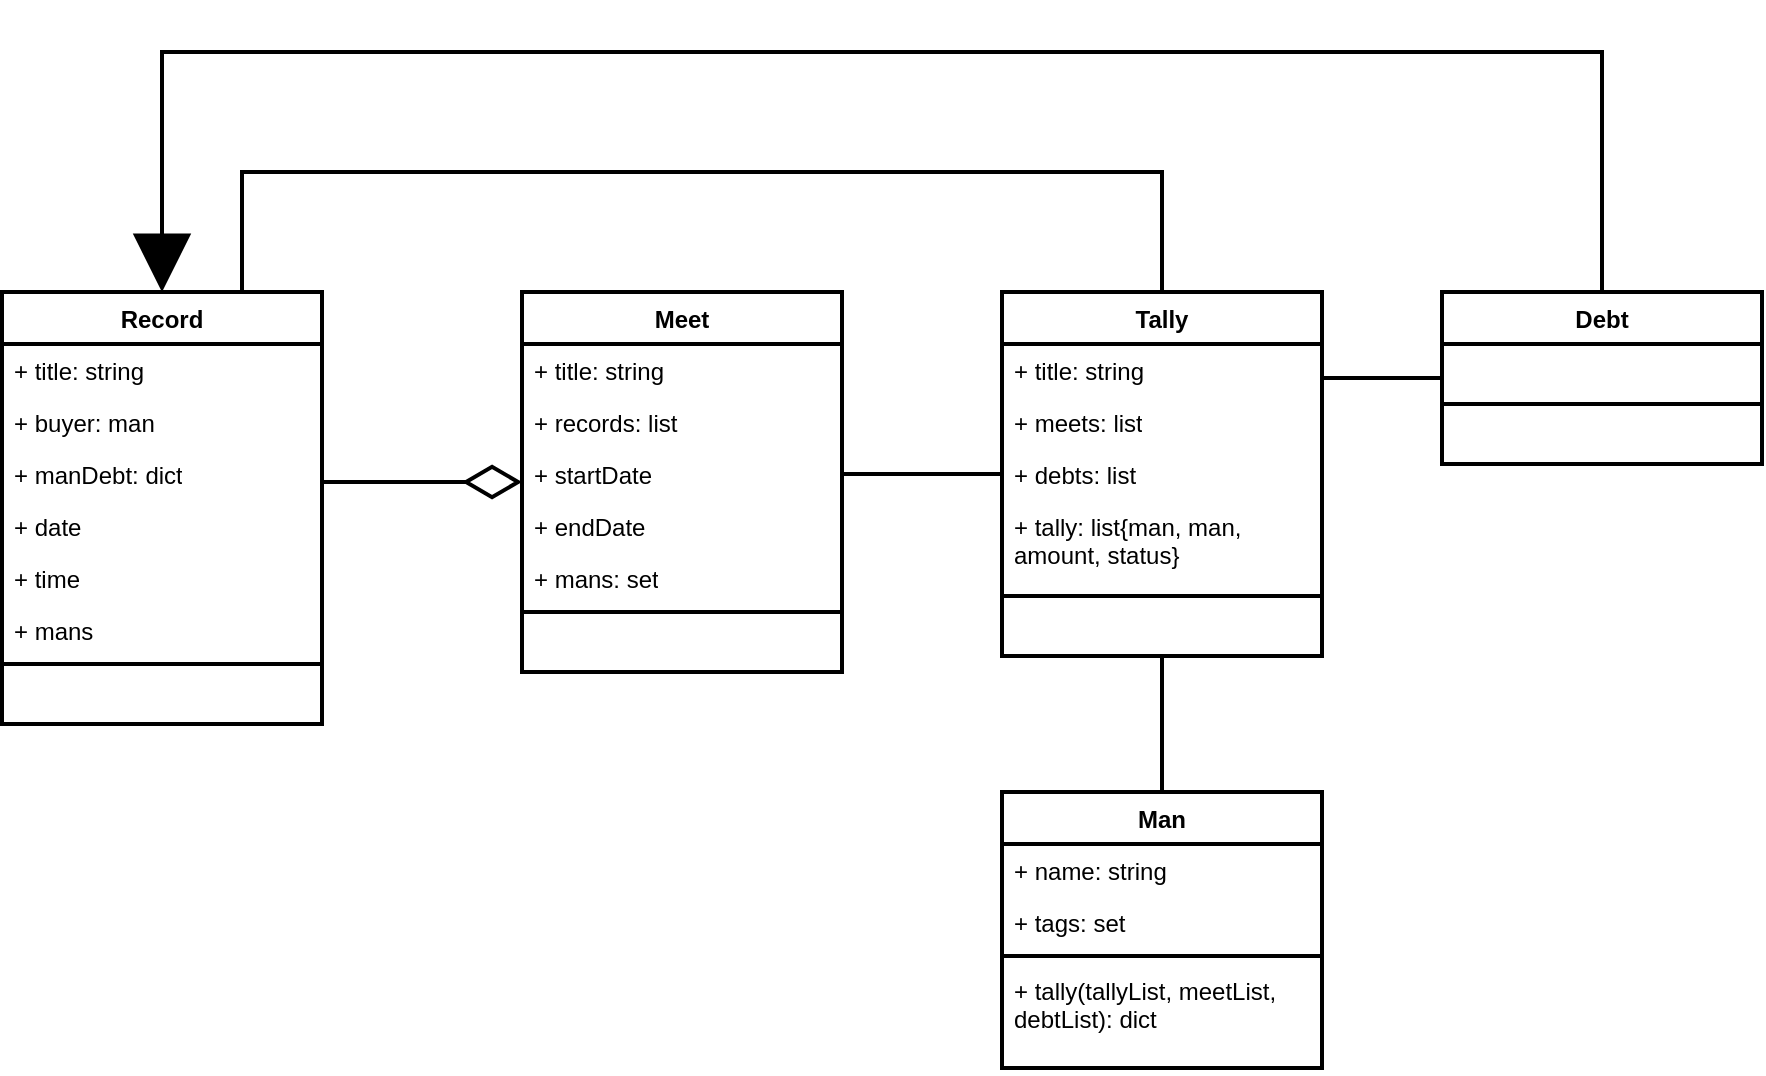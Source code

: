 <mxfile version="19.0.2" type="device" pages="14"><diagram id="4T6Qx-wtScjH6_ESnIt8" name="Class"><mxGraphModel dx="868" dy="565" grid="1" gridSize="10" guides="1" tooltips="1" connect="1" arrows="1" fold="1" page="1" pageScale="1" pageWidth="1600" pageHeight="900" math="0" shadow="0"><root><mxCell id="0"/><mxCell id="1" parent="0"/><mxCell id="9J95lg06q6y_v2_pdPVn-1" value="Meet" style="swimlane;fontStyle=1;align=center;verticalAlign=top;childLayout=stackLayout;horizontal=1;startSize=26;horizontalStack=0;resizeParent=1;resizeParentMax=0;resizeLast=0;collapsible=1;marginBottom=0;fontFamily=Helvetica;whiteSpace=wrap;html=1;textDirection=ltr;strokeWidth=2;" parent="1" vertex="1"><mxGeometry x="320" y="200" width="160" height="190" as="geometry"><mxRectangle x="320" y="200" width="50" height="26" as="alternateBounds"/></mxGeometry></mxCell><mxCell id="9J95lg06q6y_v2_pdPVn-2" value="+ title: string" style="text;strokeColor=none;fillColor=none;align=left;verticalAlign=top;spacingLeft=4;spacingRight=4;overflow=hidden;rotatable=0;points=[[0,0.5],[1,0.5]];portConstraint=eastwest;fontFamily=Helvetica;whiteSpace=wrap;html=1;textDirection=ltr;strokeWidth=2;" parent="9J95lg06q6y_v2_pdPVn-1" vertex="1"><mxGeometry y="26" width="160" height="26" as="geometry"/></mxCell><mxCell id="HGojNSoK4MnTlInBpyT0-1" value="+ records: list" style="text;strokeColor=none;fillColor=none;align=left;verticalAlign=top;spacingLeft=4;spacingRight=4;overflow=hidden;rotatable=0;points=[[0,0.5],[1,0.5]];portConstraint=eastwest;fontFamily=Helvetica;whiteSpace=wrap;html=1;textDirection=ltr;strokeWidth=2;" parent="9J95lg06q6y_v2_pdPVn-1" vertex="1"><mxGeometry y="52" width="160" height="26" as="geometry"/></mxCell><mxCell id="LS6yzW4jIFm7lbYqCCfd-2" value="+ startDate" style="text;strokeColor=none;fillColor=none;align=left;verticalAlign=top;spacingLeft=4;spacingRight=4;overflow=hidden;rotatable=0;points=[[0,0.5],[1,0.5]];portConstraint=eastwest;fontFamily=Helvetica;whiteSpace=wrap;html=1;textDirection=ltr;strokeWidth=2;" parent="9J95lg06q6y_v2_pdPVn-1" vertex="1"><mxGeometry y="78" width="160" height="26" as="geometry"/></mxCell><mxCell id="IwH9G--sSZdBDsgU5XFl-2" value="+ endDate" style="text;strokeColor=none;fillColor=none;align=left;verticalAlign=top;spacingLeft=4;spacingRight=4;overflow=hidden;rotatable=0;points=[[0,0.5],[1,0.5]];portConstraint=eastwest;fontFamily=Helvetica;whiteSpace=wrap;html=1;textDirection=ltr;strokeWidth=2;" parent="9J95lg06q6y_v2_pdPVn-1" vertex="1"><mxGeometry y="104" width="160" height="26" as="geometry"/></mxCell><mxCell id="2hxnXCwwG6qG9nBFox6X-2" value="+ mans: set" style="text;strokeColor=none;fillColor=none;align=left;verticalAlign=top;spacingLeft=4;spacingRight=4;overflow=hidden;rotatable=0;points=[[0,0.5],[1,0.5]];portConstraint=eastwest;fontFamily=Helvetica;whiteSpace=wrap;html=1;textDirection=ltr;strokeWidth=2;" parent="9J95lg06q6y_v2_pdPVn-1" vertex="1"><mxGeometry y="130" width="160" height="26" as="geometry"/></mxCell><mxCell id="9J95lg06q6y_v2_pdPVn-3" value="" style="line;strokeWidth=2;fillColor=none;align=left;verticalAlign=middle;spacingTop=-1;spacingLeft=3;spacingRight=3;rotatable=0;labelPosition=right;points=[];portConstraint=eastwest;fontFamily=Helvetica;whiteSpace=wrap;html=1;textDirection=ltr;" parent="9J95lg06q6y_v2_pdPVn-1" vertex="1"><mxGeometry y="156" width="160" height="8" as="geometry"/></mxCell><mxCell id="9J95lg06q6y_v2_pdPVn-4" value="&amp;nbsp;" style="text;strokeColor=none;fillColor=none;align=left;verticalAlign=top;spacingLeft=4;spacingRight=4;overflow=hidden;rotatable=0;points=[[0,0.5],[1,0.5]];portConstraint=eastwest;fontFamily=Helvetica;whiteSpace=wrap;html=1;textDirection=ltr;strokeWidth=2;" parent="9J95lg06q6y_v2_pdPVn-1" vertex="1"><mxGeometry y="164" width="160" height="26" as="geometry"/></mxCell><mxCell id="QO_T6V7bosyVfW9phwZE-1" value="Record" style="swimlane;fontStyle=1;align=center;verticalAlign=top;childLayout=stackLayout;horizontal=1;startSize=26;horizontalStack=0;resizeParent=1;resizeParentMax=0;resizeLast=0;collapsible=1;marginBottom=0;fontFamily=Helvetica;html=1;textDirection=ltr;whiteSpace=wrap;strokeWidth=2;" parent="1" vertex="1"><mxGeometry x="60" y="200" width="160" height="216" as="geometry"><mxRectangle x="60" y="200" width="60" height="26" as="alternateBounds"/></mxGeometry></mxCell><mxCell id="QO_T6V7bosyVfW9phwZE-8" value="+ title: string" style="text;strokeColor=none;fillColor=none;align=left;verticalAlign=top;spacingLeft=4;spacingRight=4;overflow=hidden;rotatable=0;points=[[0,0.5],[1,0.5]];portConstraint=eastwest;fontFamily=Helvetica;html=1;textDirection=ltr;strokeWidth=2;" parent="QO_T6V7bosyVfW9phwZE-1" vertex="1"><mxGeometry y="26" width="160" height="26" as="geometry"/></mxCell><mxCell id="QO_T6V7bosyVfW9phwZE-2" value="+ buyer: man" style="text;strokeColor=none;fillColor=none;align=left;verticalAlign=top;spacingLeft=4;spacingRight=4;overflow=hidden;rotatable=0;points=[[0,0.5],[1,0.5]];portConstraint=eastwest;fontFamily=Helvetica;html=1;textDirection=ltr;whiteSpace=wrap;strokeWidth=2;" parent="QO_T6V7bosyVfW9phwZE-1" vertex="1"><mxGeometry y="52" width="160" height="26" as="geometry"/></mxCell><mxCell id="4j_t8iHMWhw3kL6DcKqY-1" value="+ manDebt: dict" style="text;strokeColor=none;fillColor=none;align=left;verticalAlign=top;spacingLeft=4;spacingRight=4;overflow=hidden;rotatable=0;points=[[0,0.5],[1,0.5]];portConstraint=eastwest;fontFamily=Helvetica;html=1;textDirection=ltr;whiteSpace=wrap;strokeWidth=2;" parent="QO_T6V7bosyVfW9phwZE-1" vertex="1"><mxGeometry y="78" width="160" height="26" as="geometry"/></mxCell><mxCell id="LS6yzW4jIFm7lbYqCCfd-3" value="+ date" style="text;strokeColor=none;fillColor=none;align=left;verticalAlign=top;spacingLeft=4;spacingRight=4;overflow=hidden;rotatable=0;points=[[0,0.5],[1,0.5]];portConstraint=eastwest;fontFamily=Helvetica;html=1;textDirection=ltr;whiteSpace=wrap;strokeWidth=2;" parent="QO_T6V7bosyVfW9phwZE-1" vertex="1"><mxGeometry y="104" width="160" height="26" as="geometry"/></mxCell><mxCell id="Cxw4SdX-AgBzUH_DXQXt-1" value="+ time" style="text;strokeColor=none;fillColor=none;align=left;verticalAlign=top;spacingLeft=4;spacingRight=4;overflow=hidden;rotatable=0;points=[[0,0.5],[1,0.5]];portConstraint=eastwest;fontFamily=Helvetica;html=1;textDirection=ltr;whiteSpace=wrap;strokeWidth=2;" parent="QO_T6V7bosyVfW9phwZE-1" vertex="1"><mxGeometry y="130" width="160" height="26" as="geometry"/></mxCell><mxCell id="iCV0ceTDKYpAcZX4SgBr-1" value="+ mans" style="text;strokeColor=none;fillColor=none;align=left;verticalAlign=top;spacingLeft=4;spacingRight=4;overflow=hidden;rotatable=0;points=[[0,0.5],[1,0.5]];portConstraint=eastwest;" vertex="1" parent="QO_T6V7bosyVfW9phwZE-1"><mxGeometry y="156" width="160" height="26" as="geometry"/></mxCell><mxCell id="QO_T6V7bosyVfW9phwZE-3" value="" style="line;strokeWidth=2;fillColor=none;align=left;verticalAlign=middle;spacingTop=-1;spacingLeft=3;spacingRight=3;rotatable=0;labelPosition=right;points=[];portConstraint=eastwest;fontFamily=Helvetica;html=1;textDirection=ltr;whiteSpace=wrap;" parent="QO_T6V7bosyVfW9phwZE-1" vertex="1"><mxGeometry y="182" width="160" height="8" as="geometry"/></mxCell><mxCell id="QO_T6V7bosyVfW9phwZE-4" value="&amp;nbsp;" style="text;strokeColor=none;fillColor=none;align=left;verticalAlign=top;spacingLeft=4;spacingRight=4;overflow=hidden;rotatable=0;points=[[0,0.5],[1,0.5]];portConstraint=eastwest;fontFamily=Helvetica;html=1;textDirection=ltr;whiteSpace=wrap;strokeWidth=2;" parent="QO_T6V7bosyVfW9phwZE-1" vertex="1"><mxGeometry y="190" width="160" height="26" as="geometry"/></mxCell><mxCell id="FvFrXQOI5lQGW-bMzbu6-1" value="" style="endArrow=diamondThin;endFill=0;endSize=24;html=1;rounded=0;fontFamily=Helvetica;edgeStyle=elbowEdgeStyle;elbow=vertical;strokeWidth=2;textDirection=ltr;" parent="1" source="QO_T6V7bosyVfW9phwZE-1" target="9J95lg06q6y_v2_pdPVn-1" edge="1"><mxGeometry width="160" relative="1" as="geometry"><mxPoint x="270" y="310" as="sourcePoint"/><mxPoint x="430" y="310" as="targetPoint"/></mxGeometry></mxCell><mxCell id="JflkCdbrze0NJoCXtwlN-1" value="Man" style="swimlane;fontStyle=1;align=center;verticalAlign=top;childLayout=stackLayout;horizontal=1;startSize=26;horizontalStack=0;resizeParent=1;resizeParentMax=0;resizeLast=0;collapsible=1;marginBottom=0;fontFamily=Helvetica;whiteSpace=wrap;html=1;textDirection=ltr;strokeWidth=2;" parent="1" vertex="1"><mxGeometry x="560" y="450" width="160" height="138" as="geometry"/></mxCell><mxCell id="JflkCdbrze0NJoCXtwlN-2" value="+ name: string" style="text;strokeColor=none;fillColor=none;align=left;verticalAlign=top;spacingLeft=4;spacingRight=4;overflow=hidden;rotatable=0;points=[[0,0.5],[1,0.5]];portConstraint=eastwest;fontFamily=Helvetica;whiteSpace=wrap;html=1;textDirection=ltr;strokeWidth=2;" parent="JflkCdbrze0NJoCXtwlN-1" vertex="1"><mxGeometry y="26" width="160" height="26" as="geometry"/></mxCell><mxCell id="tNA0zJ4Klvq2J7Brlvu--3" value="+ tags: set" style="text;strokeColor=none;fillColor=none;align=left;verticalAlign=top;spacingLeft=4;spacingRight=4;overflow=hidden;rotatable=0;points=[[0,0.5],[1,0.5]];portConstraint=eastwest;fontFamily=Helvetica;whiteSpace=wrap;html=1;textDirection=ltr;strokeWidth=2;" parent="JflkCdbrze0NJoCXtwlN-1" vertex="1"><mxGeometry y="52" width="160" height="26" as="geometry"/></mxCell><mxCell id="JflkCdbrze0NJoCXtwlN-6" value="" style="line;strokeWidth=2;fillColor=none;align=left;verticalAlign=middle;spacingTop=-1;spacingLeft=3;spacingRight=3;rotatable=0;labelPosition=right;points=[];portConstraint=eastwest;fontFamily=Helvetica;whiteSpace=wrap;html=1;textDirection=ltr;" parent="JflkCdbrze0NJoCXtwlN-1" vertex="1"><mxGeometry y="78" width="160" height="8" as="geometry"/></mxCell><mxCell id="2hxnXCwwG6qG9nBFox6X-3" value="+ tally(tallyList, meetList, debtList): dict" style="text;strokeColor=none;fillColor=none;align=left;verticalAlign=top;spacingLeft=4;spacingRight=4;overflow=hidden;rotatable=0;points=[[0,0.5],[1,0.5]];portConstraint=eastwest;fontFamily=Helvetica;whiteSpace=wrap;html=1;textDirection=ltr;strokeWidth=2;" parent="JflkCdbrze0NJoCXtwlN-1" vertex="1"><mxGeometry y="86" width="160" height="52" as="geometry"/></mxCell><mxCell id="XkUdTfxs_8ICoehmaXOQ-5" value="Tally" style="swimlane;fontStyle=1;align=center;verticalAlign=top;childLayout=stackLayout;horizontal=1;startSize=26;horizontalStack=0;resizeParent=1;resizeParentMax=0;resizeLast=0;collapsible=1;marginBottom=0;fontFamily=Helvetica;whiteSpace=wrap;html=1;textDirection=ltr;strokeWidth=2;" parent="1" vertex="1"><mxGeometry x="560" y="200" width="160" height="182" as="geometry"/></mxCell><mxCell id="hx1fHmhbPg47-HBzkTgy-1" value="+ title: string" style="text;strokeColor=none;fillColor=none;align=left;verticalAlign=top;spacingLeft=4;spacingRight=4;overflow=hidden;rotatable=0;points=[[0,0.5],[1,0.5]];portConstraint=eastwest;fontFamily=Helvetica;whiteSpace=wrap;html=1;textDirection=ltr;strokeWidth=2;" parent="XkUdTfxs_8ICoehmaXOQ-5" vertex="1"><mxGeometry y="26" width="160" height="26" as="geometry"/></mxCell><mxCell id="XkUdTfxs_8ICoehmaXOQ-6" value="+ meets: list" style="text;strokeColor=none;fillColor=none;align=left;verticalAlign=top;spacingLeft=4;spacingRight=4;overflow=hidden;rotatable=0;points=[[0,0.5],[1,0.5]];portConstraint=eastwest;fontFamily=Helvetica;whiteSpace=wrap;html=1;textDirection=ltr;strokeWidth=2;" parent="XkUdTfxs_8ICoehmaXOQ-5" vertex="1"><mxGeometry y="52" width="160" height="26" as="geometry"/></mxCell><mxCell id="QGnrNYpFhvPj-k4tJDQj-1" value="+ debts: list" style="text;strokeColor=none;fillColor=none;align=left;verticalAlign=top;spacingLeft=4;spacingRight=4;overflow=hidden;rotatable=0;points=[[0,0.5],[1,0.5]];portConstraint=eastwest;fontFamily=Helvetica;whiteSpace=wrap;html=1;textDirection=ltr;strokeWidth=2;" parent="XkUdTfxs_8ICoehmaXOQ-5" vertex="1"><mxGeometry y="78" width="160" height="26" as="geometry"/></mxCell><mxCell id="tNA0zJ4Klvq2J7Brlvu--5" value="+ tally: list{man, man, amount, status}" style="text;strokeColor=none;fillColor=none;align=left;verticalAlign=top;spacingLeft=4;spacingRight=4;overflow=hidden;rotatable=0;points=[[0,0.5],[1,0.5]];portConstraint=eastwest;fontFamily=Helvetica;whiteSpace=wrap;html=1;textDirection=ltr;strokeWidth=2;" parent="XkUdTfxs_8ICoehmaXOQ-5" vertex="1"><mxGeometry y="104" width="160" height="44" as="geometry"/></mxCell><mxCell id="XkUdTfxs_8ICoehmaXOQ-7" value="" style="line;strokeWidth=2;fillColor=none;align=left;verticalAlign=middle;spacingTop=-1;spacingLeft=3;spacingRight=3;rotatable=0;labelPosition=right;points=[];portConstraint=eastwest;fontFamily=Helvetica;whiteSpace=wrap;html=1;textDirection=ltr;" parent="XkUdTfxs_8ICoehmaXOQ-5" vertex="1"><mxGeometry y="148" width="160" height="8" as="geometry"/></mxCell><mxCell id="XkUdTfxs_8ICoehmaXOQ-8" value="&amp;nbsp;" style="text;strokeColor=none;fillColor=none;align=left;verticalAlign=top;spacingLeft=4;spacingRight=4;overflow=hidden;rotatable=0;points=[[0,0.5],[1,0.5]];portConstraint=eastwest;fontFamily=Helvetica;whiteSpace=wrap;html=1;textDirection=ltr;strokeWidth=2;" parent="XkUdTfxs_8ICoehmaXOQ-5" vertex="1"><mxGeometry y="156" width="160" height="26" as="geometry"/></mxCell><mxCell id="XkUdTfxs_8ICoehmaXOQ-10" value="" style="endArrow=none;endFill=0;endSize=24;html=1;rounded=0;fontFamily=Helvetica;edgeStyle=elbowEdgeStyle;elbow=vertical;strokeWidth=2;textDirection=ltr;" parent="1" source="9J95lg06q6y_v2_pdPVn-1" target="XkUdTfxs_8ICoehmaXOQ-5" edge="1"><mxGeometry width="160" relative="1" as="geometry"><mxPoint x="230" y="319" as="sourcePoint"/><mxPoint x="330" y="319" as="targetPoint"/></mxGeometry></mxCell><mxCell id="Q_F-Im4N4Iieibtgr1UT-1" value="" style="endArrow=none;endFill=0;endSize=24;html=1;rounded=0;fontFamily=Helvetica;edgeStyle=elbowEdgeStyle;strokeWidth=2;elbow=vertical;textDirection=ltr;" parent="1" source="JflkCdbrze0NJoCXtwlN-1" target="XkUdTfxs_8ICoehmaXOQ-5" edge="1"><mxGeometry width="160" relative="1" as="geometry"><mxPoint x="430" y="500" as="sourcePoint"/><mxPoint x="410" y="428" as="targetPoint"/></mxGeometry></mxCell><mxCell id="6Utf6zcdDqORYC0_zEli-1" value="Debt" style="swimlane;fontStyle=1;align=center;verticalAlign=top;childLayout=stackLayout;horizontal=1;startSize=26;horizontalStack=0;resizeParent=1;resizeParentMax=0;resizeLast=0;collapsible=1;marginBottom=0;fontFamily=Helvetica;whiteSpace=wrap;html=1;textDirection=ltr;strokeWidth=2;" parent="1" vertex="1"><mxGeometry x="780" y="200" width="160" height="86" as="geometry"/></mxCell><mxCell id="HV8dFVkEvb4g5wMT38Be-1" value="&amp;nbsp;" style="text;strokeColor=none;fillColor=none;align=left;verticalAlign=top;spacingLeft=4;spacingRight=4;overflow=hidden;rotatable=0;points=[[0,0.5],[1,0.5]];portConstraint=eastwest;fontFamily=Helvetica;whiteSpace=wrap;html=1;textDirection=ltr;strokeWidth=2;" parent="6Utf6zcdDqORYC0_zEli-1" vertex="1"><mxGeometry y="26" width="160" height="26" as="geometry"/></mxCell><mxCell id="6Utf6zcdDqORYC0_zEli-6" value="" style="line;strokeWidth=2;fillColor=none;align=left;verticalAlign=middle;spacingTop=-1;spacingLeft=3;spacingRight=3;rotatable=0;labelPosition=right;points=[];portConstraint=eastwest;fontFamily=Helvetica;whiteSpace=wrap;html=1;textDirection=ltr;" parent="6Utf6zcdDqORYC0_zEli-1" vertex="1"><mxGeometry y="52" width="160" height="8" as="geometry"/></mxCell><mxCell id="6Utf6zcdDqORYC0_zEli-7" value="&amp;nbsp;" style="text;strokeColor=none;fillColor=none;align=left;verticalAlign=top;spacingLeft=4;spacingRight=4;overflow=hidden;rotatable=0;points=[[0,0.5],[1,0.5]];portConstraint=eastwest;fontFamily=Helvetica;whiteSpace=wrap;html=1;textDirection=ltr;strokeWidth=2;" parent="6Utf6zcdDqORYC0_zEli-1" vertex="1"><mxGeometry y="60" width="160" height="26" as="geometry"/></mxCell><mxCell id="6Utf6zcdDqORYC0_zEli-8" value="" style="endArrow=none;endFill=0;endSize=24;html=1;rounded=0;fontFamily=Helvetica;edgeStyle=elbowEdgeStyle;elbow=vertical;strokeWidth=2;textDirection=ltr;" parent="1" source="XkUdTfxs_8ICoehmaXOQ-5" target="6Utf6zcdDqORYC0_zEli-1" edge="1"><mxGeometry width="160" relative="1" as="geometry"><mxPoint x="490" y="300" as="sourcePoint"/><mxPoint x="570" y="300" as="targetPoint"/></mxGeometry></mxCell><mxCell id="iCV0ceTDKYpAcZX4SgBr-3" value="" style="endArrow=block;endFill=1;endSize=24;html=1;rounded=0;fontFamily=Helvetica;edgeStyle=elbowEdgeStyle;strokeWidth=2;textDirection=ltr;elbow=vertical;" edge="1" parent="1" source="6Utf6zcdDqORYC0_zEli-1" target="QO_T6V7bosyVfW9phwZE-1"><mxGeometry width="160" relative="1" as="geometry"><mxPoint x="490" y="301" as="sourcePoint"/><mxPoint x="570" y="301" as="targetPoint"/><Array as="points"><mxPoint x="490" y="80"/></Array></mxGeometry></mxCell><mxCell id="iCV0ceTDKYpAcZX4SgBr-5" value="" style="endArrow=none;endFill=0;endSize=24;html=1;rounded=0;fontFamily=Helvetica;strokeWidth=2;textDirection=ltr;edgeStyle=elbowEdgeStyle;elbow=vertical;exitX=0.75;exitY=0;exitDx=0;exitDy=0;" edge="1" parent="1" source="QO_T6V7bosyVfW9phwZE-1" target="XkUdTfxs_8ICoehmaXOQ-5"><mxGeometry width="160" relative="1" as="geometry"><mxPoint x="490" y="301" as="sourcePoint"/><mxPoint x="570" y="301" as="targetPoint"/><Array as="points"><mxPoint x="410" y="140"/></Array></mxGeometry></mxCell></root></mxGraphModel></diagram><diagram id="DA6oN5n09qjSnOvmNzZF" name="Object"><mxGraphModel dx="868" dy="565" grid="1" gridSize="10" guides="1" tooltips="1" connect="1" arrows="1" fold="1" page="1" pageScale="1" pageWidth="1169" pageHeight="827" math="0" shadow="0"><root><mxCell id="0"/><mxCell id="1" parent="0"/><mxCell id="kJcHmTFMecuN-BqKWHep-1" value="&lt;p style=&quot;margin:0px;margin-top:4px;text-align:center;text-decoration:underline;&quot;&gt;&lt;b&gt;shahrdari:Meet&lt;/b&gt;&lt;/p&gt;&lt;hr&gt;&lt;p style=&quot;margin: 0px 0px 0px 8px;&quot;&gt;title = shahrdari&lt;/p&gt;&lt;p style=&quot;margin: 0px 0px 0px 8px;&quot;&gt;records = [iceCream, pizza]&lt;/p&gt;&lt;p style=&quot;margin: 0px 0px 0px 8px;&quot;&gt;mans = {Erfan, AmirReza, Ali}&lt;/p&gt;&lt;p style=&quot;margin: 0px 0px 0px 8px;&quot;&gt;startDate = 1400/1/1&lt;/p&gt;&lt;p style=&quot;margin: 0px 0px 0px 8px;&quot;&gt;endDate = 1400/1/1&lt;/p&gt;" style="verticalAlign=top;align=left;overflow=fill;fontSize=12;fontFamily=Vazirmatn;html=1;textDirection=ltr;whiteSpace=wrap;strokeWidth=2;" parent="1" vertex="1"><mxGeometry x="260" y="380" width="160" height="130" as="geometry"/></mxCell><mxCell id="l-R4aR6JaFxf66zTxcR5-1" value="&lt;p style=&quot;margin:0px;margin-top:4px;text-align:center;text-decoration:underline;&quot;&gt;&lt;b&gt;iceCream:Record&lt;/b&gt;&lt;/p&gt;&lt;hr&gt;&lt;p style=&quot;margin:0px;margin-left:8px;&quot;&gt;title = ice cream&lt;/p&gt;&lt;p style=&quot;margin:0px;margin-left:8px;&quot;&gt;buyer = Erfan&lt;/p&gt;&lt;p style=&quot;margin:0px;margin-left:8px;&quot;&gt;manDebt = {AmirReza: 2000, Ali: 1000}&lt;/p&gt;&lt;p style=&quot;margin:0px;margin-left:8px;&quot;&gt;date = 1400/1/1&lt;/p&gt;&lt;p style=&quot;margin:0px;margin-left:8px;&quot;&gt;time = 18:00&lt;/p&gt;" style="verticalAlign=top;align=left;overflow=fill;fontSize=12;fontFamily=Vazirmatn;html=1;textDirection=ltr;whiteSpace=wrap;strokeWidth=2;" parent="1" vertex="1"><mxGeometry x="10" y="10" width="160" height="130" as="geometry"/></mxCell><mxCell id="dJx3QLQKphKfXcEvB5iJ-1" value="" style="endArrow=diamondThin;endFill=0;endSize=24;html=1;rounded=0;fontFamily=Vazirmatn;edgeStyle=elbowEdgeStyle;textDirection=ltr;strokeWidth=2;" parent="1" source="l-R4aR6JaFxf66zTxcR5-1" target="kJcHmTFMecuN-BqKWHep-1" edge="1"><mxGeometry width="160" relative="1" as="geometry"><mxPoint x="330" y="270" as="sourcePoint"/><mxPoint x="220" y="270" as="targetPoint"/></mxGeometry></mxCell><mxCell id="f-JygApvAU5tZOd8U85W-1" value="&lt;p style=&quot;margin:0px;margin-top:4px;text-align:center;text-decoration:underline;&quot;&gt;&lt;b&gt;pizza:Record&lt;/b&gt;&lt;/p&gt;&lt;hr&gt;&lt;p style=&quot;margin:0px;margin-left:8px;&quot;&gt;title = pizza&lt;/p&gt;&lt;p style=&quot;margin:0px;margin-left:8px;&quot;&gt;buyer = Ali&lt;/p&gt;&lt;p style=&quot;margin:0px;margin-left:8px;&quot;&gt;&lt;span style=&quot;background-color: initial;&quot;&gt;manDebt = {AmirReza: 2000, Erfan: 1000}&lt;/span&gt;&lt;br&gt;&lt;/p&gt;&lt;p style=&quot;margin:0px;margin-left:8px;&quot;&gt;&lt;span style=&quot;background-color: initial;&quot;&gt;date = 1400/1/1&lt;/span&gt;&lt;/p&gt;&lt;p style=&quot;margin:0px;margin-left:8px;&quot;&gt;&lt;span style=&quot;background-color: initial;&quot;&gt;time = 18:00&lt;/span&gt;&lt;/p&gt;" style="verticalAlign=top;align=left;overflow=fill;fontSize=12;fontFamily=Vazirmatn;html=1;textDirection=ltr;whiteSpace=wrap;strokeWidth=2;" parent="1" vertex="1"><mxGeometry x="10" y="150" width="160" height="130" as="geometry"/></mxCell><mxCell id="f-JygApvAU5tZOd8U85W-2" value="" style="endArrow=diamondThin;endFill=0;endSize=24;html=1;rounded=0;fontFamily=Vazirmatn;edgeStyle=elbowEdgeStyle;textDirection=ltr;strokeWidth=2;" parent="1" source="f-JygApvAU5tZOd8U85W-1" target="kJcHmTFMecuN-BqKWHep-1" edge="1"><mxGeometry width="160" relative="1" as="geometry"><mxPoint x="340" y="280" as="sourcePoint"/><mxPoint x="240" y="215" as="targetPoint"/></mxGeometry></mxCell><mxCell id="FNcU9ptjb-5WCzwzvSab-1" value="&lt;p style=&quot;margin: 4px 0px 0px; text-align: center;&quot;&gt;&lt;b&gt;&lt;u&gt;omelette:Meet&lt;/u&gt;&lt;/b&gt;&lt;br&gt;&lt;/p&gt;&lt;hr&gt;&lt;p style=&quot;margin: 0px 0px 0px 8px;&quot;&gt;title = Dinner omelette&lt;/p&gt;&lt;p style=&quot;margin: 0px 0px 0px 8px;&quot;&gt;records = [onion, tomato, soda]&lt;/p&gt;&lt;p style=&quot;margin: 0px 0px 0px 8px;&quot;&gt;mans = {Ali, Mohamad, Erfan, Navid}&lt;/p&gt;&lt;p style=&quot;margin: 0px 0px 0px 8px;&quot;&gt;startDate = 1400/1/1&lt;/p&gt;&lt;p style=&quot;margin: 0px 0px 0px 8px;&quot;&gt;endDate = 1400/1/1&lt;/p&gt;" style="verticalAlign=top;align=left;overflow=fill;fontSize=12;fontFamily=Vazirmatn;html=1;textDirection=ltr;whiteSpace=wrap;strokeWidth=2;" parent="1" vertex="1"><mxGeometry x="490" y="220" width="160" height="140" as="geometry"/></mxCell><mxCell id="FNcU9ptjb-5WCzwzvSab-2" value="&lt;p style=&quot;margin:0px;margin-top:4px;text-align:center;text-decoration:underline;&quot;&gt;&lt;b&gt;tomato:Record&lt;/b&gt;&lt;/p&gt;&lt;hr&gt;&lt;p style=&quot;margin:0px;margin-left:8px;&quot;&gt;title = tomato&lt;/p&gt;&lt;p style=&quot;margin:0px;margin-left:8px;&quot;&gt;buyer = Erfan&lt;/p&gt;&lt;p style=&quot;margin:0px;margin-left:8px;&quot;&gt;manDebt = {Navid: 2000, Ali: 2000, Mohamad: 2000&lt;/p&gt;&lt;p style=&quot;margin:0px;margin-left:8px;&quot;&gt;date = 1400/1/1&lt;/p&gt;&lt;p style=&quot;margin:0px;margin-left:8px;&quot;&gt;time = 18:00&lt;/p&gt;" style="verticalAlign=top;align=left;overflow=fill;fontSize=12;fontFamily=Vazirmatn;html=1;textDirection=ltr;whiteSpace=wrap;strokeWidth=2;fillColor=#a20025;fontColor=#ffffff;strokeColor=#6F0000;" parent="1" vertex="1"><mxGeometry x="690" y="10" width="160" height="140" as="geometry"/></mxCell><mxCell id="FNcU9ptjb-5WCzwzvSab-3" value="" style="endArrow=diamondThin;endFill=0;endSize=24;html=1;rounded=0;fontFamily=Vazirmatn;edgeStyle=elbowEdgeStyle;elbow=vertical;textDirection=ltr;strokeWidth=2;" parent="1" source="FNcU9ptjb-5WCzwzvSab-2" target="FNcU9ptjb-5WCzwzvSab-1" edge="1"><mxGeometry width="160" relative="1" as="geometry"><mxPoint x="759" y="270" as="sourcePoint"/><mxPoint x="649" y="270" as="targetPoint"/></mxGeometry></mxCell><mxCell id="FNcU9ptjb-5WCzwzvSab-4" value="&lt;p style=&quot;margin:0px;margin-top:4px;text-align:center;text-decoration:underline;&quot;&gt;&lt;b&gt;onion:Record&lt;/b&gt;&lt;/p&gt;&lt;hr&gt;&lt;p style=&quot;margin:0px;margin-left:8px;&quot;&gt;title = onion&lt;/p&gt;&lt;p style=&quot;margin:0px;margin-left:8px;&quot;&gt;buyer = Ali&lt;/p&gt;&lt;p style=&quot;margin:0px;margin-left:8px;&quot;&gt;manDebt = {Mohamad: 5000, Erfan: 5000, Navid: 5000}&lt;/p&gt;&lt;p style=&quot;margin:0px;margin-left:8px;&quot;&gt;date = 1400/1/1&lt;/p&gt;&lt;p style=&quot;margin:0px;margin-left:8px;&quot;&gt;time = 18:00&lt;/p&gt;" style="verticalAlign=top;align=left;overflow=fill;fontSize=12;fontFamily=Vazirmatn;html=1;textDirection=ltr;whiteSpace=wrap;strokeWidth=2;fillColor=#a20025;fontColor=#ffffff;strokeColor=#6F0000;" parent="1" vertex="1"><mxGeometry x="490" y="10" width="160" height="140" as="geometry"/></mxCell><mxCell id="FNcU9ptjb-5WCzwzvSab-5" value="" style="endArrow=diamondThin;endFill=0;endSize=24;html=1;rounded=0;fontFamily=Vazirmatn;edgeStyle=elbowEdgeStyle;textDirection=ltr;strokeWidth=2;elbow=vertical;" parent="1" source="FNcU9ptjb-5WCzwzvSab-4" target="FNcU9ptjb-5WCzwzvSab-1" edge="1"><mxGeometry width="160" relative="1" as="geometry"><mxPoint x="769" y="280" as="sourcePoint"/><mxPoint x="669" y="215" as="targetPoint"/></mxGeometry></mxCell><mxCell id="FNcU9ptjb-5WCzwzvSab-8" value="&lt;p style=&quot;margin:0px;margin-top:4px;text-align:center;text-decoration:underline;&quot;&gt;&lt;b&gt;soda:Record&lt;/b&gt;&lt;/p&gt;&lt;hr&gt;&lt;p style=&quot;margin:0px;margin-left:8px;&quot;&gt;&lt;span style=&quot;background-color: initial;&quot;&gt;title = soda&lt;/span&gt;&lt;/p&gt;&lt;p style=&quot;margin:0px;margin-left:8px;&quot;&gt;&lt;span style=&quot;background-color: initial;&quot;&gt;buyer = Navid&lt;/span&gt;&lt;br&gt;&lt;/p&gt;&lt;p style=&quot;margin:0px;margin-left:8px;&quot;&gt;&lt;span style=&quot;background-color: initial;&quot;&gt;manDebt = {Erfan: 5000, Mohamad: 100}&lt;/span&gt;&lt;/p&gt;&lt;p style=&quot;margin:0px;margin-left:8px;&quot;&gt;date = 1400/1/1&lt;/p&gt;&lt;p style=&quot;margin:0px;margin-left:8px;&quot;&gt;time = 18:00&lt;/p&gt;" style="verticalAlign=top;align=left;overflow=fill;fontSize=12;fontFamily=Vazirmatn;html=1;textDirection=ltr;whiteSpace=wrap;strokeWidth=2;" parent="1" vertex="1"><mxGeometry x="890" y="10" width="160" height="140" as="geometry"/></mxCell><mxCell id="FNcU9ptjb-5WCzwzvSab-9" value="" style="endArrow=diamondThin;endFill=0;endSize=24;html=1;rounded=0;fontFamily=Vazirmatn;edgeStyle=elbowEdgeStyle;elbow=vertical;textDirection=ltr;strokeWidth=2;" parent="1" source="FNcU9ptjb-5WCzwzvSab-8" target="FNcU9ptjb-5WCzwzvSab-1" edge="1"><mxGeometry width="160" relative="1" as="geometry"><mxPoint x="1189" y="270" as="sourcePoint"/><mxPoint x="1089" y="220" as="targetPoint"/></mxGeometry></mxCell><mxCell id="Aim79TPAuNG3X3ARqFIN-1" value="&lt;p style=&quot;margin:0px;margin-top:4px;text-align:center;text-decoration:underline;&quot;&gt;&lt;b&gt;birthday:Tally&lt;/b&gt;&lt;/p&gt;&lt;hr&gt;&lt;p style=&quot;margin: 0px 0px 0px 8px;&quot;&gt;title = birthday&lt;/p&gt;&lt;p style=&quot;margin: 0px 0px 0px 8px;&quot;&gt;meets = [shahrdari, omelette]&lt;/p&gt;&lt;p style=&quot;margin: 0px 0px 0px 8px;&quot;&gt;debts = [rent]&lt;/p&gt;&lt;p style=&quot;margin: 0px 0px 0px 8px;&quot;&gt;tally = [{Erfan, Ali, 10000, paid}, {Navid, Erfan, 2000, not paid}]&lt;/p&gt;" style="verticalAlign=top;align=left;overflow=fill;fontSize=12;fontFamily=Vazirmatn;html=1;textDirection=ltr;whiteSpace=wrap;strokeWidth=2;" parent="1" vertex="1"><mxGeometry x="465" y="380" width="210" height="154" as="geometry"/></mxCell><mxCell id="EohOl2OcEbTtg17hrlN6-1" value="" style="endArrow=none;endFill=0;endSize=24;html=1;rounded=0;fontFamily=Vazirmatn;edgeStyle=elbowEdgeStyle;textDirection=ltr;strokeWidth=2;elbow=vertical;" parent="1" source="kJcHmTFMecuN-BqKWHep-1" target="Aim79TPAuNG3X3ARqFIN-1" edge="1"><mxGeometry width="160" relative="1" as="geometry"><mxPoint x="510" y="290" as="sourcePoint"/><mxPoint x="710" y="350" as="targetPoint"/></mxGeometry></mxCell><mxCell id="EohOl2OcEbTtg17hrlN6-2" value="" style="endArrow=none;endFill=0;endSize=24;html=1;rounded=0;fontFamily=Vazirmatn;edgeStyle=elbowEdgeStyle;textDirection=ltr;strokeWidth=2;elbow=vertical;" parent="1" source="FNcU9ptjb-5WCzwzvSab-1" target="Aim79TPAuNG3X3ARqFIN-1" edge="1"><mxGeometry width="160" relative="1" as="geometry"><mxPoint x="350" y="330" as="sourcePoint"/><mxPoint x="575" y="424" as="targetPoint"/></mxGeometry></mxCell><mxCell id="noBFMKKaESCp0vQ-3k4j-1" value="&lt;p style=&quot;margin:0px;margin-top:4px;text-align:center;text-decoration:underline;&quot;&gt;&lt;b&gt;erfan:Man&lt;/b&gt;&lt;/p&gt;&lt;hr&gt;&lt;p style=&quot;margin:0px;margin-left:8px;&quot;&gt;firstName = Erfan&lt;/p&gt;&lt;p style=&quot;margin:0px;margin-left:8px;&quot;&gt;lastName = Moharamzadeh&lt;/p&gt;" style="verticalAlign=top;align=left;overflow=fill;fontSize=12;fontFamily=Vazirmatn;html=1;textDirection=ltr;whiteSpace=wrap;strokeWidth=2;" parent="1" vertex="1"><mxGeometry x="170" y="600" width="130" height="80" as="geometry"/></mxCell><mxCell id="WSpH5hp2iCFh_yLAFOBw-1" value="&lt;p style=&quot;margin:0px;margin-top:4px;text-align:center;text-decoration:underline;&quot;&gt;&lt;b&gt;amirReza:Man&lt;/b&gt;&lt;/p&gt;&lt;hr&gt;&lt;p style=&quot;margin:0px;margin-left:8px;&quot;&gt;firstName = Amir Reza&lt;/p&gt;&lt;p style=&quot;margin:0px;margin-left:8px;&quot;&gt;lastName = Smith&lt;/p&gt;" style="verticalAlign=top;align=left;overflow=fill;fontSize=12;fontFamily=Vazirmatn;html=1;textDirection=ltr;whiteSpace=wrap;strokeWidth=2;" parent="1" vertex="1"><mxGeometry x="310" y="600" width="130" height="80" as="geometry"/></mxCell><mxCell id="WSpH5hp2iCFh_yLAFOBw-2" value="&lt;p style=&quot;margin:0px;margin-top:4px;text-align:center;text-decoration:underline;&quot;&gt;&lt;b&gt;ali:Man&lt;/b&gt;&lt;/p&gt;&lt;hr&gt;&lt;p style=&quot;margin:0px;margin-left:8px;&quot;&gt;firstName = Ali&lt;/p&gt;&lt;p style=&quot;margin:0px;margin-left:8px;&quot;&gt;lastName = Smith&lt;/p&gt;" style="verticalAlign=top;align=left;overflow=fill;fontSize=12;fontFamily=Vazirmatn;html=1;textDirection=ltr;whiteSpace=wrap;strokeWidth=2;" parent="1" vertex="1"><mxGeometry x="30" y="600" width="130" height="80" as="geometry"/></mxCell><mxCell id="GJPy4I3QXJcLxcZHxFTQ-1" value="" style="endArrow=none;endFill=0;endSize=24;html=1;rounded=0;fontFamily=Vazirmatn;edgeStyle=elbowEdgeStyle;textDirection=ltr;strokeWidth=2;elbow=vertical;" parent="1" source="Aim79TPAuNG3X3ARqFIN-1" target="noBFMKKaESCp0vQ-3k4j-1" edge="1"><mxGeometry width="160" relative="1" as="geometry"><mxPoint x="430" y="484" as="sourcePoint"/><mxPoint x="475" y="484" as="targetPoint"/></mxGeometry></mxCell><mxCell id="GJPy4I3QXJcLxcZHxFTQ-2" value="" style="endArrow=none;endFill=0;endSize=24;html=1;rounded=0;fontFamily=Vazirmatn;edgeStyle=elbowEdgeStyle;textDirection=ltr;strokeWidth=2;elbow=vertical;" parent="1" source="Aim79TPAuNG3X3ARqFIN-1" target="WSpH5hp2iCFh_yLAFOBw-1" edge="1"><mxGeometry width="160" relative="1" as="geometry"><mxPoint x="350" y="544" as="sourcePoint"/><mxPoint x="265" y="630" as="targetPoint"/></mxGeometry></mxCell><mxCell id="GJPy4I3QXJcLxcZHxFTQ-3" value="" style="endArrow=none;endFill=0;endSize=24;html=1;rounded=0;fontFamily=Vazirmatn;edgeStyle=elbowEdgeStyle;textDirection=ltr;strokeWidth=2;elbow=vertical;" parent="1" source="Aim79TPAuNG3X3ARqFIN-1" target="WSpH5hp2iCFh_yLAFOBw-2" edge="1"><mxGeometry width="160" relative="1" as="geometry"><mxPoint x="350" y="544" as="sourcePoint"/><mxPoint x="425" y="630" as="targetPoint"/></mxGeometry></mxCell><mxCell id="oYohokc6ql34e62ifd7G-1" value="" style="endArrow=none;endFill=0;endSize=24;html=1;rounded=0;fontFamily=Vazirmatn;edgeStyle=elbowEdgeStyle;textDirection=ltr;strokeWidth=2;elbow=vertical;" parent="1" source="Aim79TPAuNG3X3ARqFIN-1" target="oYohokc6ql34e62ifd7G-2" edge="1"><mxGeometry width="160" relative="1" as="geometry"><mxPoint x="820" y="544" as="sourcePoint"/><mxPoint x="515" y="640" as="targetPoint"/></mxGeometry></mxCell><mxCell id="oYohokc6ql34e62ifd7G-2" value="&lt;p style=&quot;margin:0px;margin-top:4px;text-align:center;text-decoration:underline;&quot;&gt;&lt;b&gt;mohamad:Man&lt;/b&gt;&lt;/p&gt;&lt;hr&gt;&lt;p style=&quot;margin:0px;margin-left:8px;&quot;&gt;firstName = Mohamad&lt;/p&gt;&lt;p style=&quot;margin:0px;margin-left:8px;&quot;&gt;lastName = Smith&lt;/p&gt;" style="verticalAlign=top;align=left;overflow=fill;fontSize=12;fontFamily=Vazirmatn;html=1;textDirection=ltr;whiteSpace=wrap;strokeWidth=2;" parent="1" vertex="1"><mxGeometry x="450" y="600" width="130" height="80" as="geometry"/></mxCell><mxCell id="oYohokc6ql34e62ifd7G-3" value="" style="endArrow=none;endFill=0;endSize=24;html=1;rounded=0;fontFamily=Vazirmatn;edgeStyle=elbowEdgeStyle;textDirection=ltr;strokeWidth=2;elbow=vertical;" parent="1" source="Aim79TPAuNG3X3ARqFIN-1" target="oYohokc6ql34e62ifd7G-4" edge="1"><mxGeometry width="160" relative="1" as="geometry"><mxPoint x="710" y="534" as="sourcePoint"/><mxPoint x="655" y="640" as="targetPoint"/></mxGeometry></mxCell><mxCell id="oYohokc6ql34e62ifd7G-4" value="&lt;p style=&quot;margin:0px;margin-top:4px;text-align:center;text-decoration:underline;&quot;&gt;&lt;b&gt;navid:Mad&lt;/b&gt;&lt;/p&gt;&lt;hr&gt;&lt;p style=&quot;margin:0px;margin-left:8px;&quot;&gt;firstName = Navid&lt;/p&gt;&lt;p style=&quot;margin:0px;margin-left:8px;&quot;&gt;lastName = Smith&lt;/p&gt;" style="verticalAlign=top;align=left;overflow=fill;fontSize=12;fontFamily=Vazirmatn;html=1;textDirection=ltr;whiteSpace=wrap;strokeWidth=2;" parent="1" vertex="1"><mxGeometry x="590" y="600" width="130" height="80" as="geometry"/></mxCell><mxCell id="199toIkRuhrj0dVRB1Q4-1" value="&lt;p style=&quot;margin:0px;margin-top:4px;text-align:center;text-decoration:underline;&quot;&gt;&lt;b&gt;rent:Debt&lt;/b&gt;&lt;/p&gt;&lt;hr&gt;&lt;p style=&quot;margin:0px;margin-left:8px;&quot;&gt;title = rent&lt;/p&gt;&lt;p style=&quot;margin:0px;margin-left:8px;&quot;&gt;debtor = Erfan&lt;/p&gt;&lt;p style=&quot;margin:0px;margin-left:8px;&quot;&gt;creditor = Ali&lt;/p&gt;&lt;p style=&quot;margin:0px;margin-left:8px;&quot;&gt;amount = 1000&lt;/p&gt;" style="verticalAlign=top;align=left;overflow=fill;fontSize=12;fontFamily=Vazirmatn;html=1;textDirection=ltr;whiteSpace=wrap;strokeWidth=2;" parent="1" vertex="1"><mxGeometry x="730" y="390" width="130" height="100" as="geometry"/></mxCell><mxCell id="G8NcuNp0MKQlvDgw_TZP-1" value="" style="endArrow=none;endFill=0;endSize=24;html=1;rounded=0;fontFamily=Vazirmatn;edgeStyle=elbowEdgeStyle;textDirection=ltr;strokeWidth=2;elbow=vertical;" parent="1" source="Aim79TPAuNG3X3ARqFIN-1" target="199toIkRuhrj0dVRB1Q4-1" edge="1"><mxGeometry width="160" relative="1" as="geometry"><mxPoint x="430" y="470" as="sourcePoint"/><mxPoint x="475" y="470" as="targetPoint"/></mxGeometry></mxCell></root></mxGraphModel></diagram><diagram id="J-fHZKRpIDT5Kwct4ejX" name="Use Case"><mxGraphModel grid="1" page="1" gridSize="10" guides="1" tooltips="1" connect="1" arrows="1" fold="1" pageScale="1" pageWidth="827" pageHeight="1169" math="0" shadow="0"><root><mxCell id="0"/><mxCell id="1" parent="0"/><mxCell id="qtAC-uUXneMcE13qodTn-7" value="" style="edgeStyle=none;rounded=0;orthogonalLoop=1;jettySize=auto;html=1;fontFamily=Vazirmatn;endArrow=none;endFill=0;strokeWidth=2;" edge="1" parent="1" source="qtAC-uUXneMcE13qodTn-2" target="qtAC-uUXneMcE13qodTn-3"><mxGeometry relative="1" as="geometry"/></mxCell><mxCell id="qtAC-uUXneMcE13qodTn-2" value="استفاده کننده" style="shape=umlActor;verticalLabelPosition=bottom;verticalAlign=top;html=1;fontFamily=Vazirmatn;strokeWidth=2;" vertex="1" parent="1"><mxGeometry x="50" y="250" width="30" height="60" as="geometry"/></mxCell><mxCell id="qtAC-uUXneMcE13qodTn-4" value="" style="group;strokeWidth=2;" connectable="0" vertex="1" parent="1"><mxGeometry x="170" y="90" width="500" height="420" as="geometry"/></mxCell><mxCell id="qtAC-uUXneMcE13qodTn-1" value="سیستم محاسبه دنگ" style="shape=umlFrame;whiteSpace=wrap;html=1;fontFamily=Vazirmatn;width=130;height=30;strokeWidth=2;" vertex="1" parent="qtAC-uUXneMcE13qodTn-4"><mxGeometry width="500.0" height="420" as="geometry"/></mxCell><mxCell id="qtAC-uUXneMcE13qodTn-11" value="" style="edgeStyle=none;rounded=0;orthogonalLoop=1;jettySize=auto;html=1;dashed=1;fontFamily=Vazirmatn;endArrow=classic;endFill=1;strokeWidth=2;" edge="1" parent="qtAC-uUXneMcE13qodTn-4" source="qtAC-uUXneMcE13qodTn-3" target="qtAC-uUXneMcE13qodTn-8"><mxGeometry relative="1" as="geometry"/></mxCell><mxCell id="qtAC-uUXneMcE13qodTn-3" value="تعریف یک قرار" style="ellipse;whiteSpace=wrap;html=1;fontFamily=Vazirmatn;strokeWidth=2;" vertex="1" parent="qtAC-uUXneMcE13qodTn-4"><mxGeometry x="104.65" y="132.222" width="105.35" height="46.667" as="geometry"/></mxCell><mxCell id="qtAC-uUXneMcE13qodTn-8" value="تعریف همراهان" style="ellipse;whiteSpace=wrap;html=1;fontFamily=Vazirmatn;strokeWidth=2;" vertex="1" parent="qtAC-uUXneMcE13qodTn-4"><mxGeometry x="210" y="46.667" width="105.35" height="46.667" as="geometry"/></mxCell><mxCell id="BfS_2lpe6Fd-VcYTI7CY-1" value="تعریف تاریخ و ساعت" style="ellipse;whiteSpace=wrap;html=1;fontFamily=Vazirmatn;strokeWidth=2;" vertex="1" parent="qtAC-uUXneMcE13qodTn-4"><mxGeometry x="80" y="38.889" width="120" height="46.667" as="geometry"/></mxCell><mxCell id="BfS_2lpe6Fd-VcYTI7CY-2" value="" style="edgeStyle=none;rounded=0;orthogonalLoop=1;jettySize=auto;html=1;dashed=1;fontFamily=Vazirmatn;endArrow=classic;endFill=1;strokeWidth=2;" edge="1" parent="qtAC-uUXneMcE13qodTn-4" source="qtAC-uUXneMcE13qodTn-3" target="BfS_2lpe6Fd-VcYTI7CY-1"><mxGeometry relative="1" as="geometry"><mxPoint x="389.089" y="222.497" as="sourcePoint"/></mxGeometry></mxCell><mxCell id="BrUJZm1Bl0g60k_MZ_-N-1" value="تعریف نام" style="ellipse;whiteSpace=wrap;html=1;fontFamily=Vazirmatn;strokeWidth=2;" vertex="1" parent="qtAC-uUXneMcE13qodTn-4"><mxGeometry x="250" y="108.889" width="80" height="31.111" as="geometry"/></mxCell><mxCell id="BrUJZm1Bl0g60k_MZ_-N-2" value="" style="edgeStyle=none;rounded=0;orthogonalLoop=1;jettySize=auto;html=1;dashed=1;fontFamily=Vazirmatn;endArrow=classic;endFill=1;strokeWidth=2;" edge="1" parent="qtAC-uUXneMcE13qodTn-4" source="qtAC-uUXneMcE13qodTn-3" target="BrUJZm1Bl0g60k_MZ_-N-1"><mxGeometry relative="1" as="geometry"><mxPoint x="392.673" y="243.99" as="sourcePoint"/></mxGeometry></mxCell><mxCell id="ObN4usQAW64bQL-jvmiB-10" value="محاسبه دنگ" style="ellipse;whiteSpace=wrap;html=1;fontFamily=Vazirmatn;strokeWidth=2;" vertex="1" parent="qtAC-uUXneMcE13qodTn-4"><mxGeometry x="250" y="210" width="105.35" height="46.667" as="geometry"/></mxCell><mxCell id="ObN4usQAW64bQL-jvmiB-11" value="" style="edgeStyle=none;rounded=0;orthogonalLoop=1;jettySize=auto;html=1;fontFamily=Vazirmatn;endArrow=none;endFill=0;strokeWidth=2;" edge="1" parent="qtAC-uUXneMcE13qodTn-4" source="ObN4usQAW64bQL-jvmiB-12" target="ObN4usQAW64bQL-jvmiB-10"><mxGeometry relative="1" as="geometry"><mxPoint x="570" y="188.669" as="sourcePoint"/><mxPoint x="227.751" y="234.366" as="targetPoint"/></mxGeometry></mxCell><mxCell id="ObN4usQAW64bQL-jvmiB-12" value="افزودن رکورد" style="ellipse;whiteSpace=wrap;html=1;fontFamily=Vazirmatn;strokeWidth=2;" vertex="1" parent="qtAC-uUXneMcE13qodTn-4"><mxGeometry x="87.33" y="225.556" width="105.35" height="46.667" as="geometry"/></mxCell><mxCell id="ObN4usQAW64bQL-jvmiB-13" value="" style="edgeStyle=none;rounded=0;orthogonalLoop=1;jettySize=auto;html=1;fontFamily=Vazirmatn;endArrow=none;endFill=0;strokeWidth=2;" edge="1" parent="qtAC-uUXneMcE13qodTn-4" source="qtAC-uUXneMcE13qodTn-3" target="ObN4usQAW64bQL-jvmiB-12"><mxGeometry relative="1" as="geometry"><mxPoint x="369.089" y="228.614" as="sourcePoint"/><mxPoint x="411.137" y="253.533" as="targetPoint"/></mxGeometry></mxCell><mxCell id="kZyWsazh14D-U4xNNfOW-1" value="سر به سر کردن" style="ellipse;whiteSpace=wrap;html=1;fontFamily=Vazirmatn;strokeWidth=2;" vertex="1" parent="qtAC-uUXneMcE13qodTn-4"><mxGeometry x="260" y="290" width="105.35" height="46.667" as="geometry"/></mxCell><mxCell id="kZyWsazh14D-U4xNNfOW-3" value="" style="edgeStyle=none;rounded=0;orthogonalLoop=1;jettySize=auto;html=1;dashed=1;fontFamily=Vazirmatn;endArrow=classic;endFill=1;strokeWidth=2;" edge="1" parent="qtAC-uUXneMcE13qodTn-4" source="ObN4usQAW64bQL-jvmiB-10" target="kZyWsazh14D-U4xNNfOW-1"><mxGeometry relative="1" as="geometry"><mxPoint x="362.539" y="235.069" as="sourcePoint"/><mxPoint x="417.389" y="190.469" as="targetPoint"/></mxGeometry></mxCell><mxCell id="kZyWsazh14D-U4xNNfOW-4" value="نمایش حساب" style="ellipse;whiteSpace=wrap;html=1;fontFamily=Vazirmatn;strokeWidth=2;" vertex="1" parent="qtAC-uUXneMcE13qodTn-4"><mxGeometry x="350" y="140" width="105.35" height="46.667" as="geometry"/></mxCell><mxCell id="kZyWsazh14D-U4xNNfOW-5" value="" style="edgeStyle=none;rounded=0;orthogonalLoop=1;jettySize=auto;html=1;fontFamily=Vazirmatn;endArrow=none;endFill=0;strokeWidth=2;" edge="1" parent="qtAC-uUXneMcE13qodTn-4" source="ObN4usQAW64bQL-jvmiB-10" target="kZyWsazh14D-U4xNNfOW-4"><mxGeometry relative="1" as="geometry"><mxPoint x="371.623" y="344.239" as="sourcePoint"/><mxPoint x="431.114" y="338.107" as="targetPoint"/></mxGeometry></mxCell><mxCell id="BrUJZm1Bl0g60k_MZ_-N-6" value="استفاده کننده" style="shape=umlActor;verticalLabelPosition=bottom;verticalAlign=top;html=1;fontFamily=Vazirmatn;strokeWidth=2;" vertex="1" parent="1"><mxGeometry x="730" y="260" width="30" height="60" as="geometry"/></mxCell><mxCell id="BrUJZm1Bl0g60k_MZ_-N-7" value="" style="edgeStyle=none;rounded=0;orthogonalLoop=1;jettySize=auto;html=1;fontFamily=Vazirmatn;endArrow=none;endFill=0;strokeWidth=2;" edge="1" parent="1" source="BrUJZm1Bl0g60k_MZ_-N-6" target="kZyWsazh14D-U4xNNfOW-4"><mxGeometry relative="1" as="geometry"><mxPoint x="285.117" y="273.985" as="targetPoint"/></mxGeometry></mxCell></root></mxGraphModel></diagram><diagram id="S6B4zdL9tEBPkOpdH8CO" name="State Machine"><mxGraphModel dx="868" dy="599" grid="1" gridSize="10" guides="1" tooltips="1" connect="1" arrows="1" fold="1" page="1" pageScale="1" pageWidth="827" pageHeight="1169" math="0" shadow="0"><root><mxCell id="0"/><mxCell id="1" parent="0"/></root></mxGraphModel></diagram><diagram id="vPa0ZLklCthlLsIMhvN-" name="Activity"><mxGraphModel dx="1108" dy="565" grid="1" gridSize="10" guides="1" tooltips="1" connect="1" arrows="1" fold="1" page="1" pageScale="1" pageWidth="827" pageHeight="1169" math="0" shadow="0"><root><mxCell id="0"/><mxCell id="1" parent="0"/></root></mxGraphModel></diagram><diagram id="XbzxbnFL5dQ8OvnvHROm" name="Sequence"><mxGraphModel grid="1" page="1" gridSize="10" guides="1" tooltips="1" connect="1" arrows="1" fold="1" pageScale="1" pageWidth="1169" pageHeight="827" math="0" shadow="0"><root><mxCell id="0"/><mxCell id="1" parent="0"/></root></mxGraphModel></diagram><diagram id="7Qcq8m_Tp_Hxo0IDrEzz" name="Profile"><mxGraphModel dx="868" dy="565" grid="1" gridSize="10" guides="1" tooltips="1" connect="1" arrows="1" fold="1" page="1" pageScale="1" pageWidth="827" pageHeight="1169" math="0" shadow="0"><root><mxCell id="0"/><mxCell id="1" parent="0"/></root></mxGraphModel></diagram><diagram id="chQNCbmwwJOtD3vdELze" name="Component"><mxGraphModel dx="1108" dy="565" grid="1" gridSize="10" guides="1" tooltips="1" connect="1" arrows="1" fold="1" page="1" pageScale="1" pageWidth="827" pageHeight="1169" math="0" shadow="0"><root><mxCell id="0"/><mxCell id="1" parent="0"/></root></mxGraphModel></diagram><diagram id="Ngb-plRyY2rz4vLmrBUf" name="Deployment"><mxGraphModel dx="1108" dy="565" grid="1" gridSize="10" guides="1" tooltips="1" connect="1" arrows="1" fold="1" page="1" pageScale="1" pageWidth="827" pageHeight="1169" math="0" shadow="0"><root><mxCell id="0"/><mxCell id="1" parent="0"/></root></mxGraphModel></diagram><diagram id="RcrPv96Dqz9cjH_rC-gc" name="Package"><mxGraphModel dx="1108" dy="565" grid="1" gridSize="10" guides="1" tooltips="1" connect="1" arrows="1" fold="1" page="1" pageScale="1" pageWidth="827" pageHeight="1169" math="0" shadow="0"><root><mxCell id="0"/><mxCell id="1" parent="0"/></root></mxGraphModel></diagram><diagram id="7m0HPFUTEGutwHg6YyyZ" name="Composite"><mxGraphModel dx="1108" dy="565" grid="1" gridSize="10" guides="1" tooltips="1" connect="1" arrows="1" fold="1" page="1" pageScale="1" pageWidth="827" pageHeight="1169" math="0" shadow="0"><root><mxCell id="0"/><mxCell id="1" parent="0"/></root></mxGraphModel></diagram><diagram id="eObqBQjye0ZzaKOePPI2" name="Interaction"><mxGraphModel dx="1108" dy="565" grid="1" gridSize="10" guides="1" tooltips="1" connect="1" arrows="1" fold="1" page="1" pageScale="1" pageWidth="827" pageHeight="1169" math="0" shadow="0"><root><mxCell id="0"/><mxCell id="1" parent="0"/></root></mxGraphModel></diagram><diagram id="j9Er-7KJfYGagNPWTu6O" name="Timing"><mxGraphModel dx="1108" dy="565" grid="1" gridSize="10" guides="1" tooltips="1" connect="1" arrows="1" fold="1" page="1" pageScale="1" pageWidth="827" pageHeight="1169" math="0" shadow="0"><root><mxCell id="0"/><mxCell id="1" parent="0"/></root></mxGraphModel></diagram><diagram id="W5OFpBvkMril0mPAtSXV" name="Communication"><mxGraphModel dx="1108" dy="565" grid="1" gridSize="10" guides="1" tooltips="1" connect="1" arrows="1" fold="1" page="1" pageScale="1" pageWidth="827" pageHeight="1169" math="0" shadow="0"><root><mxCell id="0"/><mxCell id="1" parent="0"/></root></mxGraphModel></diagram></mxfile>